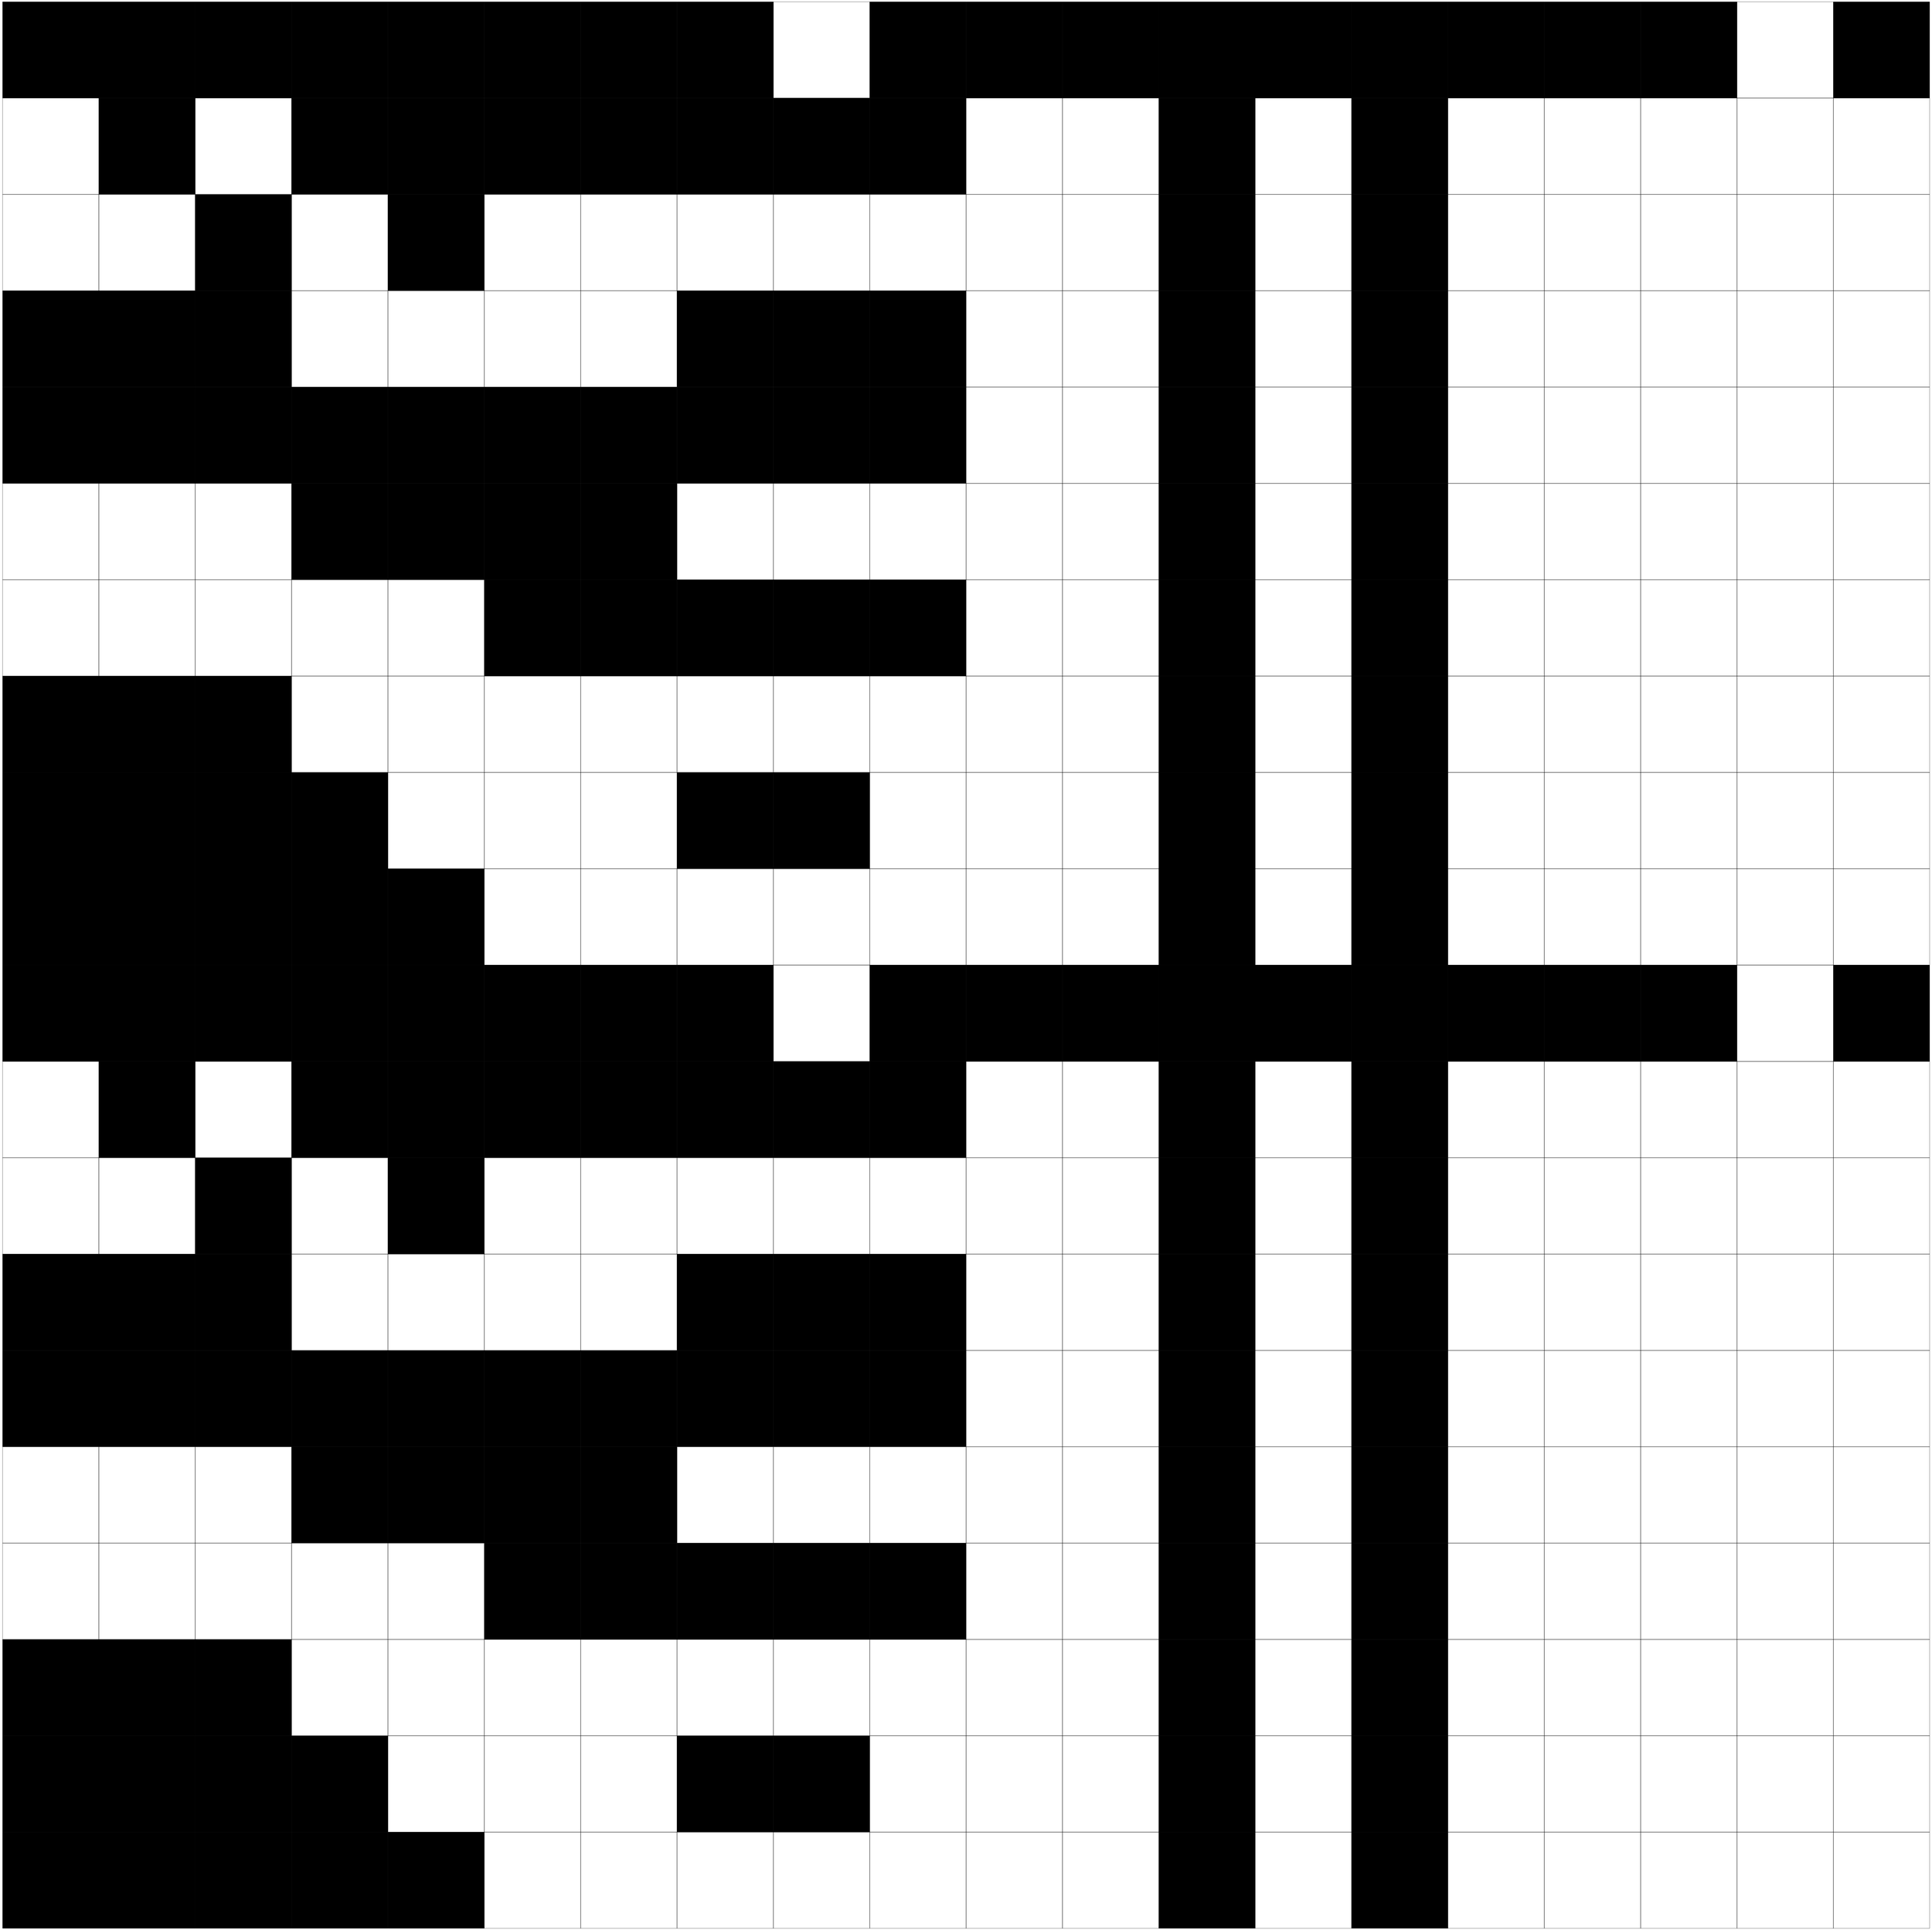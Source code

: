digraph G {
 TABLA [shape = plaintext label =< 
 <TABLE border="0" cellspacing="1" cellborder = "1" cellpadding = "250">
<TR>
<TD bgcolor="black"></TD>
<TD bgcolor="black"></TD>
<TD bgcolor="black"></TD>
<TD bgcolor="black"></TD>
<TD bgcolor="black"></TD>
<TD bgcolor="black"></TD>
<TD bgcolor="black"></TD>
<TD bgcolor="black"></TD>
<TD></TD>
<TD bgcolor="black"></TD>
<TD bgcolor="black"></TD>
<TD bgcolor="black"></TD>
<TD bgcolor="black"></TD>
<TD bgcolor="black"></TD>
<TD bgcolor="black"></TD>
<TD bgcolor="black"></TD>
<TD bgcolor="black"></TD>
<TD bgcolor="black"></TD>
<TD></TD>
<TD bgcolor="black"></TD>
</TR><TR>
<TD></TD>
<TD bgcolor="black"></TD>
<TD></TD>
<TD bgcolor="black"></TD>
<TD bgcolor="black"></TD>
<TD bgcolor="black"></TD>
<TD bgcolor="black"></TD>
<TD bgcolor="black"></TD>
<TD bgcolor="black"></TD>
<TD bgcolor="black"></TD>
<TD></TD>
<TD></TD>
<TD bgcolor="black"></TD>
<TD></TD>
<TD bgcolor="black"></TD>
<TD></TD>
<TD></TD>
<TD></TD>
<TD></TD>
<TD></TD>
</TR><TR>
<TD></TD>
<TD></TD>
<TD bgcolor="black"></TD>
<TD></TD>
<TD bgcolor="black"></TD>
<TD></TD>
<TD></TD>
<TD></TD>
<TD></TD>
<TD></TD>
<TD></TD>
<TD></TD>
<TD bgcolor="black"></TD>
<TD></TD>
<TD bgcolor="black"></TD>
<TD></TD>
<TD></TD>
<TD></TD>
<TD></TD>
<TD></TD>
</TR><TR>
<TD bgcolor="black"></TD>
<TD bgcolor="black"></TD>
<TD bgcolor="black"></TD>
<TD></TD>
<TD></TD>
<TD></TD>
<TD></TD>
<TD bgcolor="black"></TD>
<TD bgcolor="black"></TD>
<TD bgcolor="black"></TD>
<TD></TD>
<TD></TD>
<TD bgcolor="black"></TD>
<TD></TD>
<TD bgcolor="black"></TD>
<TD></TD>
<TD></TD>
<TD></TD>
<TD></TD>
<TD></TD>
</TR><TR>
<TD bgcolor="black"></TD>
<TD bgcolor="black"></TD>
<TD bgcolor="black"></TD>
<TD bgcolor="black"></TD>
<TD bgcolor="black"></TD>
<TD bgcolor="black"></TD>
<TD bgcolor="black"></TD>
<TD bgcolor="black"></TD>
<TD bgcolor="black"></TD>
<TD bgcolor="black"></TD>
<TD></TD>
<TD></TD>
<TD bgcolor="black"></TD>
<TD></TD>
<TD bgcolor="black"></TD>
<TD></TD>
<TD></TD>
<TD></TD>
<TD></TD>
<TD></TD>
</TR><TR>
<TD></TD>
<TD></TD>
<TD></TD>
<TD bgcolor="black"></TD>
<TD bgcolor="black"></TD>
<TD bgcolor="black"></TD>
<TD bgcolor="black"></TD>
<TD></TD>
<TD></TD>
<TD></TD>
<TD></TD>
<TD></TD>
<TD bgcolor="black"></TD>
<TD></TD>
<TD bgcolor="black"></TD>
<TD></TD>
<TD></TD>
<TD></TD>
<TD></TD>
<TD></TD>
</TR><TR>
<TD></TD>
<TD></TD>
<TD></TD>
<TD></TD>
<TD></TD>
<TD bgcolor="black"></TD>
<TD bgcolor="black"></TD>
<TD bgcolor="black"></TD>
<TD bgcolor="black"></TD>
<TD bgcolor="black"></TD>
<TD></TD>
<TD></TD>
<TD bgcolor="black"></TD>
<TD></TD>
<TD bgcolor="black"></TD>
<TD></TD>
<TD></TD>
<TD></TD>
<TD></TD>
<TD></TD>
</TR><TR>
<TD bgcolor="black"></TD>
<TD bgcolor="black"></TD>
<TD bgcolor="black"></TD>
<TD></TD>
<TD></TD>
<TD></TD>
<TD></TD>
<TD></TD>
<TD></TD>
<TD></TD>
<TD></TD>
<TD></TD>
<TD bgcolor="black"></TD>
<TD></TD>
<TD bgcolor="black"></TD>
<TD></TD>
<TD></TD>
<TD></TD>
<TD></TD>
<TD></TD>
</TR><TR>
<TD bgcolor="black"></TD>
<TD bgcolor="black"></TD>
<TD bgcolor="black"></TD>
<TD bgcolor="black"></TD>
<TD></TD>
<TD></TD>
<TD></TD>
<TD bgcolor="black"></TD>
<TD bgcolor="black"></TD>
<TD></TD>
<TD></TD>
<TD></TD>
<TD bgcolor="black"></TD>
<TD></TD>
<TD bgcolor="black"></TD>
<TD></TD>
<TD></TD>
<TD></TD>
<TD></TD>
<TD></TD>
</TR><TR>
<TD bgcolor="black"></TD>
<TD bgcolor="black"></TD>
<TD bgcolor="black"></TD>
<TD bgcolor="black"></TD>
<TD bgcolor="black"></TD>
<TD></TD>
<TD></TD>
<TD></TD>
<TD></TD>
<TD></TD>
<TD></TD>
<TD></TD>
<TD bgcolor="black"></TD>
<TD></TD>
<TD bgcolor="black"></TD>
<TD></TD>
<TD></TD>
<TD></TD>
<TD></TD>
<TD></TD>
</TR><TR>
<TD bgcolor="black"></TD>
<TD bgcolor="black"></TD>
<TD bgcolor="black"></TD>
<TD bgcolor="black"></TD>
<TD bgcolor="black"></TD>
<TD bgcolor="black"></TD>
<TD bgcolor="black"></TD>
<TD bgcolor="black"></TD>
<TD></TD>
<TD bgcolor="black"></TD>
<TD bgcolor="black"></TD>
<TD bgcolor="black"></TD>
<TD bgcolor="black"></TD>
<TD bgcolor="black"></TD>
<TD bgcolor="black"></TD>
<TD bgcolor="black"></TD>
<TD bgcolor="black"></TD>
<TD bgcolor="black"></TD>
<TD></TD>
<TD bgcolor="black"></TD>
</TR><TR>
<TD></TD>
<TD bgcolor="black"></TD>
<TD></TD>
<TD bgcolor="black"></TD>
<TD bgcolor="black"></TD>
<TD bgcolor="black"></TD>
<TD bgcolor="black"></TD>
<TD bgcolor="black"></TD>
<TD bgcolor="black"></TD>
<TD bgcolor="black"></TD>
<TD></TD>
<TD></TD>
<TD bgcolor="black"></TD>
<TD></TD>
<TD bgcolor="black"></TD>
<TD></TD>
<TD></TD>
<TD></TD>
<TD></TD>
<TD></TD>
</TR><TR>
<TD></TD>
<TD></TD>
<TD bgcolor="black"></TD>
<TD></TD>
<TD bgcolor="black"></TD>
<TD></TD>
<TD></TD>
<TD></TD>
<TD></TD>
<TD></TD>
<TD></TD>
<TD></TD>
<TD bgcolor="black"></TD>
<TD></TD>
<TD bgcolor="black"></TD>
<TD></TD>
<TD></TD>
<TD></TD>
<TD></TD>
<TD></TD>
</TR><TR>
<TD bgcolor="black"></TD>
<TD bgcolor="black"></TD>
<TD bgcolor="black"></TD>
<TD></TD>
<TD></TD>
<TD></TD>
<TD></TD>
<TD bgcolor="black"></TD>
<TD bgcolor="black"></TD>
<TD bgcolor="black"></TD>
<TD></TD>
<TD></TD>
<TD bgcolor="black"></TD>
<TD></TD>
<TD bgcolor="black"></TD>
<TD></TD>
<TD></TD>
<TD></TD>
<TD></TD>
<TD></TD>
</TR><TR>
<TD bgcolor="black"></TD>
<TD bgcolor="black"></TD>
<TD bgcolor="black"></TD>
<TD bgcolor="black"></TD>
<TD bgcolor="black"></TD>
<TD bgcolor="black"></TD>
<TD bgcolor="black"></TD>
<TD bgcolor="black"></TD>
<TD bgcolor="black"></TD>
<TD bgcolor="black"></TD>
<TD></TD>
<TD></TD>
<TD bgcolor="black"></TD>
<TD></TD>
<TD bgcolor="black"></TD>
<TD></TD>
<TD></TD>
<TD></TD>
<TD></TD>
<TD></TD>
</TR><TR>
<TD></TD>
<TD></TD>
<TD></TD>
<TD bgcolor="black"></TD>
<TD bgcolor="black"></TD>
<TD bgcolor="black"></TD>
<TD bgcolor="black"></TD>
<TD></TD>
<TD></TD>
<TD></TD>
<TD></TD>
<TD></TD>
<TD bgcolor="black"></TD>
<TD></TD>
<TD bgcolor="black"></TD>
<TD></TD>
<TD></TD>
<TD></TD>
<TD></TD>
<TD></TD>
</TR><TR>
<TD></TD>
<TD></TD>
<TD></TD>
<TD></TD>
<TD></TD>
<TD bgcolor="black"></TD>
<TD bgcolor="black"></TD>
<TD bgcolor="black"></TD>
<TD bgcolor="black"></TD>
<TD bgcolor="black"></TD>
<TD></TD>
<TD></TD>
<TD bgcolor="black"></TD>
<TD></TD>
<TD bgcolor="black"></TD>
<TD></TD>
<TD></TD>
<TD></TD>
<TD></TD>
<TD></TD>
</TR><TR>
<TD bgcolor="black"></TD>
<TD bgcolor="black"></TD>
<TD bgcolor="black"></TD>
<TD></TD>
<TD></TD>
<TD></TD>
<TD></TD>
<TD></TD>
<TD></TD>
<TD></TD>
<TD></TD>
<TD></TD>
<TD bgcolor="black"></TD>
<TD></TD>
<TD bgcolor="black"></TD>
<TD></TD>
<TD></TD>
<TD></TD>
<TD></TD>
<TD></TD>
</TR><TR>
<TD bgcolor="black"></TD>
<TD bgcolor="black"></TD>
<TD bgcolor="black"></TD>
<TD bgcolor="black"></TD>
<TD></TD>
<TD></TD>
<TD></TD>
<TD bgcolor="black"></TD>
<TD bgcolor="black"></TD>
<TD></TD>
<TD></TD>
<TD></TD>
<TD bgcolor="black"></TD>
<TD></TD>
<TD bgcolor="black"></TD>
<TD></TD>
<TD></TD>
<TD></TD>
<TD></TD>
<TD></TD>
</TR><TR>
<TD bgcolor="black"></TD>
<TD bgcolor="black"></TD>
<TD bgcolor="black"></TD>
<TD bgcolor="black"></TD>
<TD bgcolor="black"></TD>
<TD></TD>
<TD></TD>
<TD></TD>
<TD></TD>
<TD></TD>
<TD></TD>
<TD></TD>
<TD bgcolor="black"></TD>
<TD></TD>
<TD bgcolor="black"></TD>
<TD></TD>
<TD></TD>
<TD></TD>
<TD></TD>
<TD></TD>
</TR></TABLE>>];
}